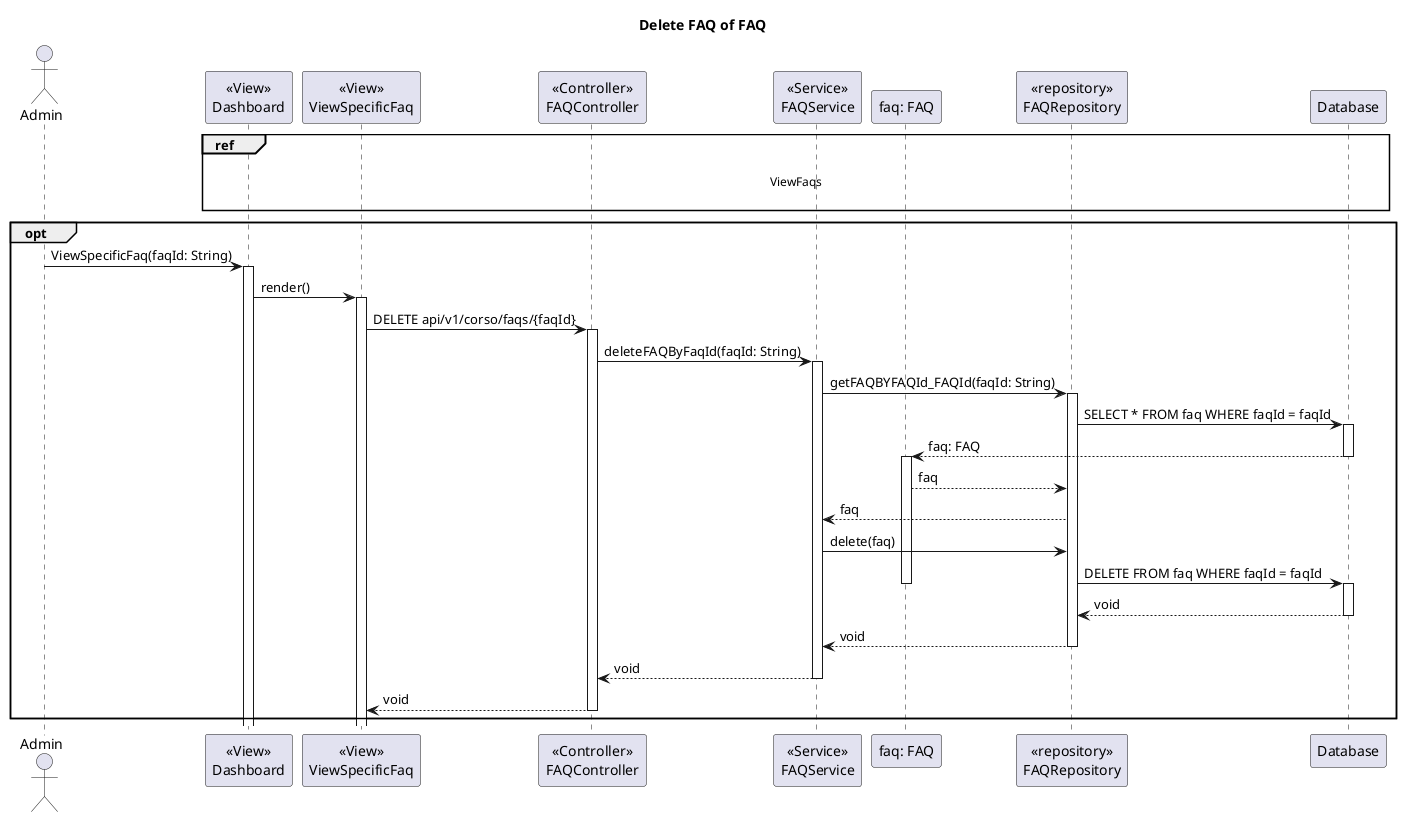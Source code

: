 @startuml
title Delete FAQ of FAQ

actor Admin

participant "<<View>>\nDashboard" as Dashboard
participant "<<View>>\nViewSpecificFaq" as CurrentFAQ
participant "<<Controller>>\nFAQController" as FAQController
participant "<<Service>>\nFAQService" as FAQService
participant FAQ as "faq: FAQ"
participant "<<repository>>\nFAQRepository" as FAQRepository
participant "Database" as Db

ref over Dashboard, CurrentFAQ, FAQController, FAQService, FAQRepository, Db

    ViewFaqs

end


opt
Admin -> Dashboard: ViewSpecificFaq(faqId: String)
activate Dashboard

Dashboard -> CurrentFAQ: render()
activate CurrentFAQ

CurrentFAQ -> FAQController: DELETE api/v1/corso/faqs/{faqId}
activate FAQController

FAQController -> FAQService: deleteFAQByFaqId(faqId: String)
activate FAQService

FAQService -> FAQRepository: getFAQBYFAQId_FAQId(faqId: String)

activate FAQRepository

FAQRepository -> Db: SELECT * FROM faq WHERE faqId = faqId

activate Db

Db --> FAQ : faq: FAQ
deactivate Db

activate FAQ
FAQ --> FAQRepository: faq

FAQRepository --> FAQService: faq

FAQService -> FAQRepository: delete(faq)

FAQRepository -> Db: DELETE FROM faq WHERE faqId = faqId
deactivate FAQ
activate Db

Db --> FAQRepository: void
deactivate Db

FAQRepository --> FAQService: void
deactivate FAQRepository

FAQService --> FAQController: void
deactivate FAQService

FAQController --> CurrentFAQ: void
deactivate FAQController
end
@enduml